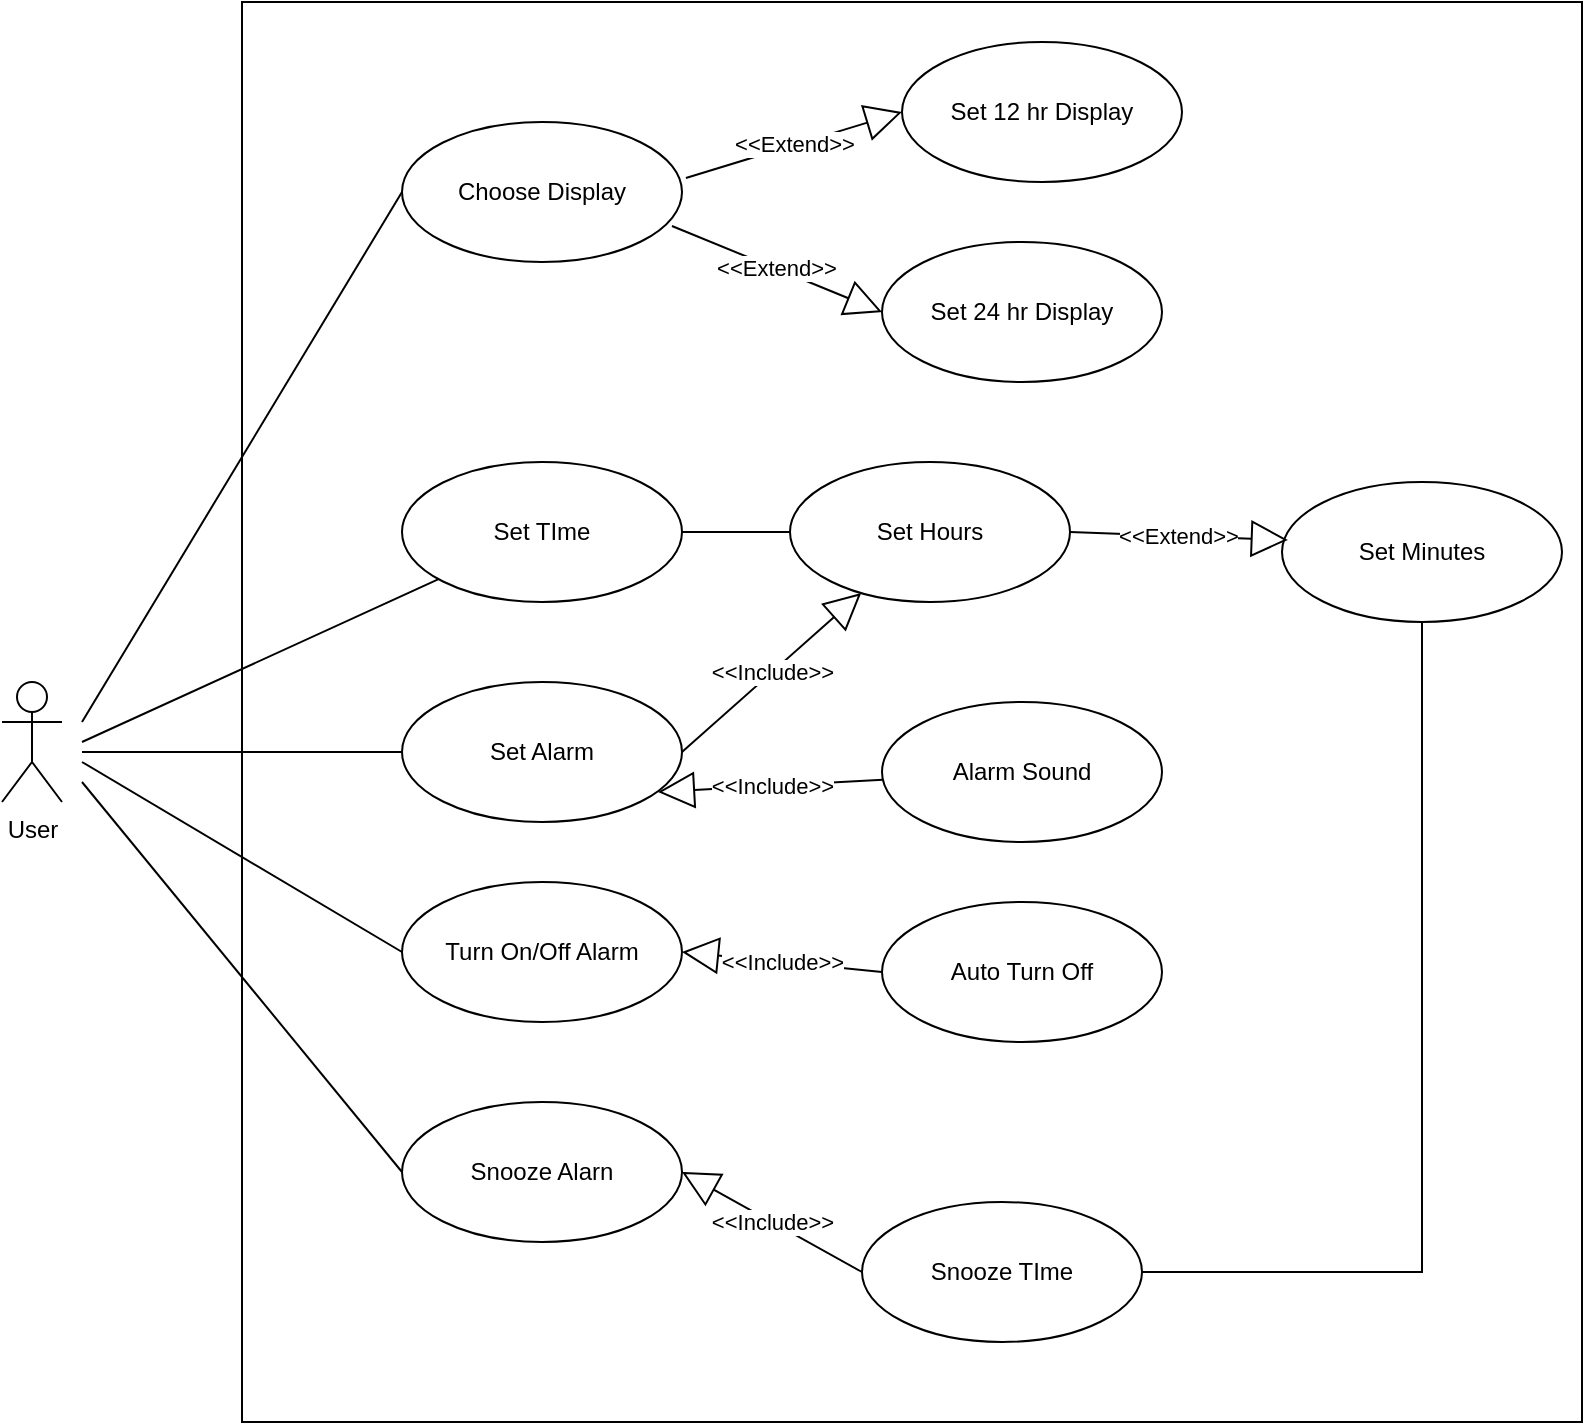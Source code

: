 <mxfile version="26.0.3">
  <diagram name="Page-1" id="Q4H43YfUntnllYcWAFMs">
    <mxGraphModel dx="1262" dy="712" grid="1" gridSize="10" guides="1" tooltips="1" connect="1" arrows="1" fold="1" page="1" pageScale="1" pageWidth="827" pageHeight="1169" math="0" shadow="0">
      <root>
        <mxCell id="0" />
        <mxCell id="1" parent="0" />
        <mxCell id="DUGgmScSP8CRJdgulUdB-48" value="" style="rounded=0;whiteSpace=wrap;html=1;" vertex="1" parent="1">
          <mxGeometry x="140" y="50" width="670" height="710" as="geometry" />
        </mxCell>
        <mxCell id="DUGgmScSP8CRJdgulUdB-2" value="User" style="shape=umlActor;verticalLabelPosition=bottom;verticalAlign=top;html=1;" vertex="1" parent="1">
          <mxGeometry x="20" y="390" width="30" height="60" as="geometry" />
        </mxCell>
        <mxCell id="DUGgmScSP8CRJdgulUdB-3" value="Set Hours" style="ellipse;whiteSpace=wrap;html=1;" vertex="1" parent="1">
          <mxGeometry x="414" y="280" width="140" height="70" as="geometry" />
        </mxCell>
        <mxCell id="DUGgmScSP8CRJdgulUdB-4" value="Choose Display" style="ellipse;whiteSpace=wrap;html=1;" vertex="1" parent="1">
          <mxGeometry x="220" y="110" width="140" height="70" as="geometry" />
        </mxCell>
        <mxCell id="DUGgmScSP8CRJdgulUdB-5" value="Set Alarm" style="ellipse;whiteSpace=wrap;html=1;" vertex="1" parent="1">
          <mxGeometry x="220" y="390" width="140" height="70" as="geometry" />
        </mxCell>
        <mxCell id="DUGgmScSP8CRJdgulUdB-6" value="Alarm Sound" style="ellipse;whiteSpace=wrap;html=1;" vertex="1" parent="1">
          <mxGeometry x="460" y="400" width="140" height="70" as="geometry" />
        </mxCell>
        <mxCell id="DUGgmScSP8CRJdgulUdB-7" value="Turn On/Off Alarm" style="ellipse;whiteSpace=wrap;html=1;" vertex="1" parent="1">
          <mxGeometry x="220" y="490" width="140" height="70" as="geometry" />
        </mxCell>
        <mxCell id="DUGgmScSP8CRJdgulUdB-8" value="Set Minutes" style="ellipse;whiteSpace=wrap;html=1;" vertex="1" parent="1">
          <mxGeometry x="660" y="290" width="140" height="70" as="geometry" />
        </mxCell>
        <mxCell id="DUGgmScSP8CRJdgulUdB-10" value="&amp;lt;&amp;lt;Extend&amp;gt;&amp;gt;" style="endArrow=block;endSize=16;endFill=0;html=1;rounded=0;entryX=0.021;entryY=0.414;entryDx=0;entryDy=0;entryPerimeter=0;exitX=1;exitY=0.5;exitDx=0;exitDy=0;" edge="1" parent="1" source="DUGgmScSP8CRJdgulUdB-3" target="DUGgmScSP8CRJdgulUdB-8">
          <mxGeometry width="160" relative="1" as="geometry">
            <mxPoint x="440" y="280" as="sourcePoint" />
            <mxPoint x="600" y="280" as="targetPoint" />
          </mxGeometry>
        </mxCell>
        <mxCell id="DUGgmScSP8CRJdgulUdB-11" value="Set TIme" style="ellipse;whiteSpace=wrap;html=1;" vertex="1" parent="1">
          <mxGeometry x="220" y="280" width="140" height="70" as="geometry" />
        </mxCell>
        <mxCell id="DUGgmScSP8CRJdgulUdB-14" value="&amp;lt;&amp;lt;Extend&amp;gt;&amp;gt;" style="endArrow=block;endSize=16;endFill=0;html=1;rounded=0;exitX=1.014;exitY=0.4;exitDx=0;exitDy=0;exitPerimeter=0;entryX=0;entryY=0.5;entryDx=0;entryDy=0;" edge="1" parent="1" source="DUGgmScSP8CRJdgulUdB-4" target="DUGgmScSP8CRJdgulUdB-15">
          <mxGeometry width="160" relative="1" as="geometry">
            <mxPoint x="630" y="260" as="sourcePoint" />
            <mxPoint x="460" y="140" as="targetPoint" />
          </mxGeometry>
        </mxCell>
        <mxCell id="DUGgmScSP8CRJdgulUdB-15" value="Set 12 hr Display" style="ellipse;whiteSpace=wrap;html=1;" vertex="1" parent="1">
          <mxGeometry x="470" y="70" width="140" height="70" as="geometry" />
        </mxCell>
        <mxCell id="DUGgmScSP8CRJdgulUdB-16" value="Set 24 hr Display" style="ellipse;whiteSpace=wrap;html=1;" vertex="1" parent="1">
          <mxGeometry x="460" y="170" width="140" height="70" as="geometry" />
        </mxCell>
        <mxCell id="DUGgmScSP8CRJdgulUdB-17" value="&amp;lt;&amp;lt;Extend&amp;gt;&amp;gt;" style="endArrow=block;endSize=16;endFill=0;html=1;rounded=0;exitX=0.964;exitY=0.743;exitDx=0;exitDy=0;exitPerimeter=0;entryX=0;entryY=0.5;entryDx=0;entryDy=0;" edge="1" parent="1" source="DUGgmScSP8CRJdgulUdB-4" target="DUGgmScSP8CRJdgulUdB-16">
          <mxGeometry x="-0.007" width="160" relative="1" as="geometry">
            <mxPoint x="331" y="220" as="sourcePoint" />
            <mxPoint x="429" y="232" as="targetPoint" />
            <mxPoint as="offset" />
          </mxGeometry>
        </mxCell>
        <mxCell id="DUGgmScSP8CRJdgulUdB-18" value="&amp;lt;&amp;lt;Include&amp;gt;&amp;gt;" style="endArrow=block;endSize=16;endFill=0;html=1;rounded=0;exitX=1;exitY=0.5;exitDx=0;exitDy=0;" edge="1" parent="1" source="DUGgmScSP8CRJdgulUdB-5" target="DUGgmScSP8CRJdgulUdB-3">
          <mxGeometry x="0.001" width="160" relative="1" as="geometry">
            <mxPoint x="620" y="380" as="sourcePoint" />
            <mxPoint x="482" y="380" as="targetPoint" />
            <mxPoint as="offset" />
          </mxGeometry>
        </mxCell>
        <mxCell id="DUGgmScSP8CRJdgulUdB-21" value="&amp;lt;&amp;lt;Include&amp;gt;&amp;gt;" style="endArrow=block;endSize=16;endFill=0;html=1;rounded=0;entryX=0.914;entryY=0.786;entryDx=0;entryDy=0;entryPerimeter=0;" edge="1" parent="1" source="DUGgmScSP8CRJdgulUdB-6" target="DUGgmScSP8CRJdgulUdB-5">
          <mxGeometry x="-0.006" width="160" relative="1" as="geometry">
            <mxPoint x="370" y="445" as="sourcePoint" />
            <mxPoint x="492" y="360" as="targetPoint" />
            <mxPoint as="offset" />
          </mxGeometry>
        </mxCell>
        <mxCell id="DUGgmScSP8CRJdgulUdB-22" value="Snooze Alarn" style="ellipse;whiteSpace=wrap;html=1;" vertex="1" parent="1">
          <mxGeometry x="220" y="600" width="140" height="70" as="geometry" />
        </mxCell>
        <mxCell id="DUGgmScSP8CRJdgulUdB-25" value="Snooze TIme" style="ellipse;whiteSpace=wrap;html=1;" vertex="1" parent="1">
          <mxGeometry x="450" y="650" width="140" height="70" as="geometry" />
        </mxCell>
        <mxCell id="DUGgmScSP8CRJdgulUdB-26" value="&amp;lt;&amp;lt;Include&amp;gt;&amp;gt;" style="endArrow=block;endSize=16;endFill=0;html=1;rounded=0;exitX=0;exitY=0.5;exitDx=0;exitDy=0;entryX=1;entryY=0.5;entryDx=0;entryDy=0;" edge="1" parent="1" source="DUGgmScSP8CRJdgulUdB-25" target="DUGgmScSP8CRJdgulUdB-22">
          <mxGeometry x="0.002" width="160" relative="1" as="geometry">
            <mxPoint x="370" y="435" as="sourcePoint" />
            <mxPoint x="420" y="650" as="targetPoint" />
            <mxPoint as="offset" />
            <Array as="points" />
          </mxGeometry>
        </mxCell>
        <mxCell id="DUGgmScSP8CRJdgulUdB-27" value="Auto Turn Off" style="ellipse;whiteSpace=wrap;html=1;" vertex="1" parent="1">
          <mxGeometry x="460" y="500" width="140" height="70" as="geometry" />
        </mxCell>
        <mxCell id="DUGgmScSP8CRJdgulUdB-28" value="&amp;lt;&amp;lt;Include&amp;gt;&amp;gt;" style="endArrow=block;endSize=16;endFill=0;html=1;rounded=0;entryX=1;entryY=0.5;entryDx=0;entryDy=0;exitX=0;exitY=0.5;exitDx=0;exitDy=0;" edge="1" parent="1" source="DUGgmScSP8CRJdgulUdB-27" target="DUGgmScSP8CRJdgulUdB-7">
          <mxGeometry x="0.001" width="160" relative="1" as="geometry">
            <mxPoint x="482" y="522" as="sourcePoint" />
            <mxPoint x="370" y="528" as="targetPoint" />
            <mxPoint as="offset" />
          </mxGeometry>
        </mxCell>
        <mxCell id="DUGgmScSP8CRJdgulUdB-35" value="" style="endArrow=none;html=1;rounded=0;entryX=0.5;entryY=1;entryDx=0;entryDy=0;exitX=1;exitY=0.5;exitDx=0;exitDy=0;" edge="1" parent="1" source="DUGgmScSP8CRJdgulUdB-25" target="DUGgmScSP8CRJdgulUdB-8">
          <mxGeometry width="50" height="50" relative="1" as="geometry">
            <mxPoint x="600" y="420" as="sourcePoint" />
            <mxPoint x="650" y="370" as="targetPoint" />
            <Array as="points">
              <mxPoint x="730" y="685" />
            </Array>
          </mxGeometry>
        </mxCell>
        <mxCell id="DUGgmScSP8CRJdgulUdB-36" value="" style="endArrow=none;html=1;rounded=0;entryX=0;entryY=0.5;entryDx=0;entryDy=0;" edge="1" parent="1" target="DUGgmScSP8CRJdgulUdB-4">
          <mxGeometry width="50" height="50" relative="1" as="geometry">
            <mxPoint x="60" y="410" as="sourcePoint" />
            <mxPoint x="130" y="430" as="targetPoint" />
          </mxGeometry>
        </mxCell>
        <mxCell id="DUGgmScSP8CRJdgulUdB-37" value="" style="endArrow=none;html=1;rounded=0;" edge="1" parent="1" target="DUGgmScSP8CRJdgulUdB-11">
          <mxGeometry width="50" height="50" relative="1" as="geometry">
            <mxPoint x="60" y="420" as="sourcePoint" />
            <mxPoint x="230" y="155" as="targetPoint" />
          </mxGeometry>
        </mxCell>
        <mxCell id="DUGgmScSP8CRJdgulUdB-38" value="" style="endArrow=none;html=1;rounded=0;entryX=0;entryY=0.5;entryDx=0;entryDy=0;" edge="1" parent="1" target="DUGgmScSP8CRJdgulUdB-5">
          <mxGeometry width="50" height="50" relative="1" as="geometry">
            <mxPoint x="60" y="425" as="sourcePoint" />
            <mxPoint x="231" y="330" as="targetPoint" />
          </mxGeometry>
        </mxCell>
        <mxCell id="DUGgmScSP8CRJdgulUdB-39" value="" style="endArrow=none;html=1;rounded=0;entryX=0;entryY=0.5;entryDx=0;entryDy=0;" edge="1" parent="1" target="DUGgmScSP8CRJdgulUdB-7">
          <mxGeometry width="50" height="50" relative="1" as="geometry">
            <mxPoint x="60" y="430" as="sourcePoint" />
            <mxPoint x="241" y="340" as="targetPoint" />
          </mxGeometry>
        </mxCell>
        <mxCell id="DUGgmScSP8CRJdgulUdB-40" value="" style="endArrow=none;html=1;rounded=0;entryX=0;entryY=0.5;entryDx=0;entryDy=0;" edge="1" parent="1" target="DUGgmScSP8CRJdgulUdB-22">
          <mxGeometry width="50" height="50" relative="1" as="geometry">
            <mxPoint x="60" y="440" as="sourcePoint" />
            <mxPoint x="251" y="350" as="targetPoint" />
          </mxGeometry>
        </mxCell>
        <mxCell id="DUGgmScSP8CRJdgulUdB-41" value="" style="endArrow=none;html=1;rounded=0;exitX=1;exitY=0.5;exitDx=0;exitDy=0;entryX=0;entryY=0.5;entryDx=0;entryDy=0;" edge="1" parent="1" source="DUGgmScSP8CRJdgulUdB-11" target="DUGgmScSP8CRJdgulUdB-3">
          <mxGeometry width="50" height="50" relative="1" as="geometry">
            <mxPoint x="344" y="270" as="sourcePoint" />
            <mxPoint x="490" y="260" as="targetPoint" />
          </mxGeometry>
        </mxCell>
      </root>
    </mxGraphModel>
  </diagram>
</mxfile>

